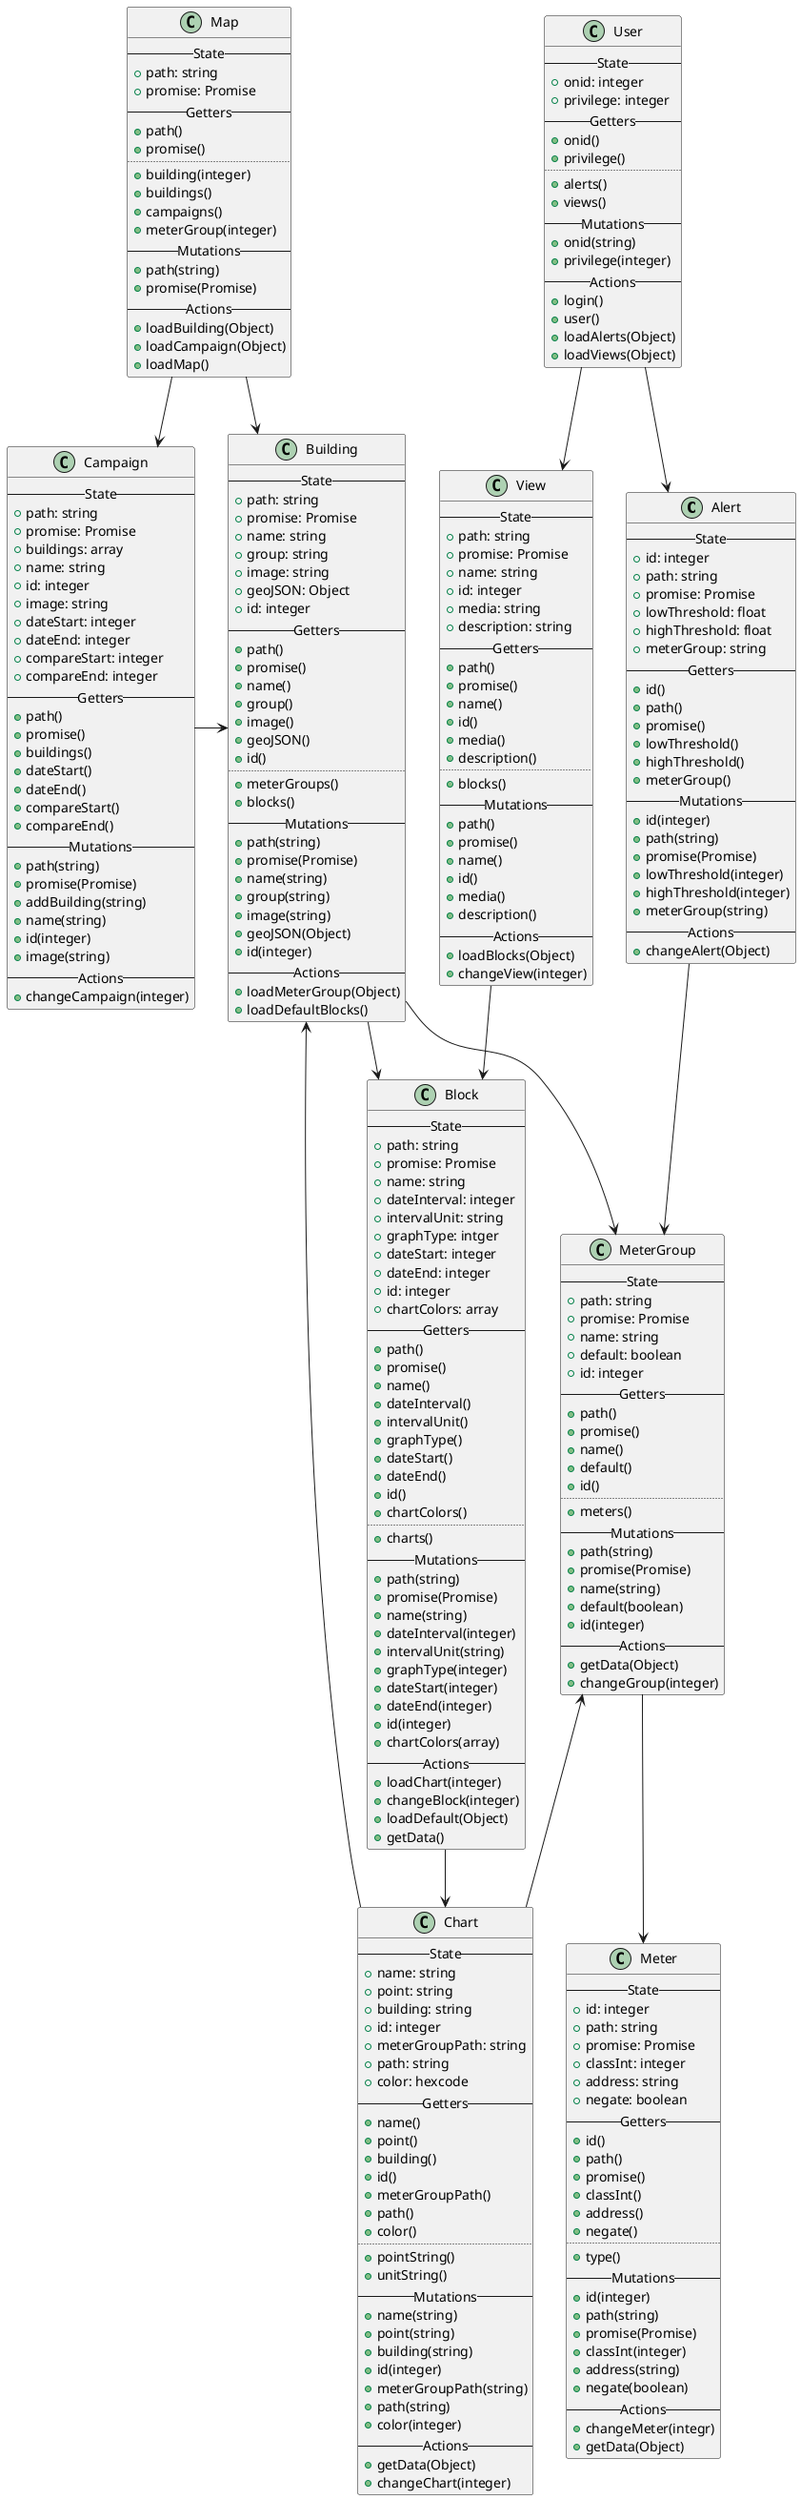 @startuml VuexStore

class Alert {
  --State--
  + id: integer
  + path: string
  + promise: Promise
  + lowThreshold: float
  + highThreshold: float
  + meterGroup: string
  --Getters--
  + id()
  + path()
  + promise()
  + lowThreshold()
  + highThreshold()
  + meterGroup()
  --Mutations--
  + id(integer)
  + path(string)
  + promise(Promise)
  + lowThreshold(integer)
  + highThreshold(integer)
  + meterGroup(string)
  --Actions--
  + changeAlert(Object)
}

class Block {
  --State--
  + path: string
  + promise: Promise
  + name: string
  + dateInterval: integer
  + intervalUnit: string
  + graphType: intger 
  + dateStart: integer
  + dateEnd: integer
  + id: integer
  + chartColors: array
  --Getters--
  + path()
  + promise()
  + name()
  + dateInterval()
  + intervalUnit()
  + graphType() 
  + dateStart()
  + dateEnd()
  + id()
  + chartColors()
  ....
  + charts()
  --Mutations--
  + path(string)
  + promise(Promise)
  + name(string)
  + dateInterval(integer)
  + intervalUnit(string)
  + graphType(integer) 
  + dateStart(integer)
  + dateEnd(integer)
  + id(integer)
  + chartColors(array)
  --Actions--
  + loadChart(integer)
  + changeBlock(integer)
  + loadDefault(Object)
  + getData()
}

class Building {
  --State--
  + path: string
  + promise: Promise
  + name: string
  + group: string
  + image: string
  + geoJSON: Object
  + id: integer
  --Getters--
  + path()
  + promise()
  + name()
  + group()
  + image()
  + geoJSON()
  + id()
  ....
  + meterGroups()
  + blocks()
  --Mutations--
  + path(string)
  + promise(Promise)
  + name(string)
  + group(string)
  + image(string)
  + geoJSON(Object)
  + id(integer)
  --Actions--
  + loadMeterGroup(Object)
  + loadDefaultBlocks()
}

class Campaign {
  --State--
  + path: string
  + promise: Promise
  + buildings: array
  + name: string
  + id: integer
  + image: string
  + dateStart: integer
  + dateEnd: integer
  + compareStart: integer
  + compareEnd: integer
  --Getters--
  + path()
  + promise()
  + buildings()
  + dateStart()
  + dateEnd()
  + compareStart()
  + compareEnd()
  --Mutations--
  + path(string)
  + promise(Promise)
  + addBuilding(string)
  + name(string)
  + id(integer)
  + image(string)
  --Actions--
  + changeCampaign(integer)
}

class Chart {
  --State--
  + name: string
  + point: string 
  + building: string
  + id: integer
  + meterGroupPath: string
  + path: string
  + color: hexcode
  --Getters--
  + name()
  + point()
  + building()
  + id()
  + meterGroupPath()
  + path()
  + color()
  ....
  + pointString()
  + unitString()
  --Mutations--
  + name(string)
  + point(string)
  + building(string)
  + id(integer)
  + meterGroupPath(string)
  + path(string)
  + color(integer)
  --Actions--
  + getData(Object)
  + changeChart(integer)
}

class Map {
  --State--
  + path: string
  + promise: Promise
  --Getters--
  + path()
  + promise()
  ....
  + building(integer)
  + buildings()
  + campaigns()
  + meterGroup(integer)
  --Mutations--
  + path(string)
  + promise(Promise)
  --Actions--
  + loadBuilding(Object)
  + loadCampaign(Object)
  + loadMap()
}

class MeterGroup {
  --State--
  + path: string
  + promise: Promise
  + name: string
  + default: boolean
  + id: integer
  --Getters--
  + path()
  + promise()
  + name()
  + default()
  + id()
  ....
  + meters()
  --Mutations--
  + path(string)
  + promise(Promise)
  + name(string)
  + default(boolean)
  + id(integer)
  --Actions--
  + getData(Object)
  + changeGroup(integer)
}

class Meter {
  --State--
  + id: integer
  + path: string
  + promise: Promise
  + classInt: integer
  + address: string
  + negate: boolean
  --Getters--
  + id()
  + path()
  + promise()
  + classInt()
  + address()
  + negate()
  ....
  + type()
  --Mutations--
  + id(integer)
  + path(string)
  + promise(Promise)
  + classInt(integer)
  + address(string)
  + negate(boolean)
  --Actions--
  + changeMeter(integr)
  + getData(Object)
}

class View {
  --State--
  + path: string
  + promise: Promise
  + name: string
  + id: integer
  + media: string
  + description: string
  --Getters--
  + path()
  + promise()
  + name()
  + id()
  + media()
  + description()
  ....
  + blocks()
  --Mutations--
  + path()
  + promise()
  + name()
  + id()
  + media()
  + description()
  --Actions--
  + loadBlocks(Object)
  + changeView(integer)
}

class User {
  --State--
  + onid: integer
  + privilege: integer
  --Getters--
  + onid()
  + privilege()
  ....
  + alerts()
  + views()
  --Mutations--
  + onid(string)
  + privilege(integer)
  --Actions--
  + login()
  + user()
  + loadAlerts(Object)
  + loadViews(Object)
}

Map -down-> Building
Map -down-> Campaign
Building -down-> MeterGroup

View -down-> Block
Block -down-> Chart
Chart -up-> MeterGroup
Building -down-> Block

MeterGroup -down-> Meter
User -down-> View
User -down-> Alert
Campaign -right-> Building
Alert -down-> MeterGroup
Chart -up->Building
@enduml